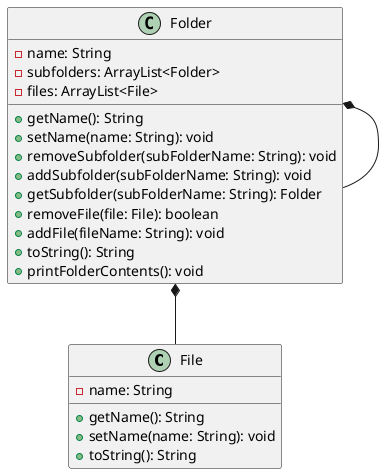 @startuml

class File{
-name: String
+getName(): String
+setName(name: String): void
+toString(): String
}

class Folder{
-name: String
-subfolders: ArrayList<Folder>
-files: ArrayList<File>
+getName(): String
+setName(name: String): void
+removeSubfolder(subFolderName: String): void
+addSubfolder(subFolderName: String): void
+getSubfolder(subFolderName: String): Folder
+removeFile(file: File): boolean
+addFile(fileName: String): void
+toString(): String
+printFolderContents(): void
}

Folder *-- File
Folder *-- Folder

@enduml
